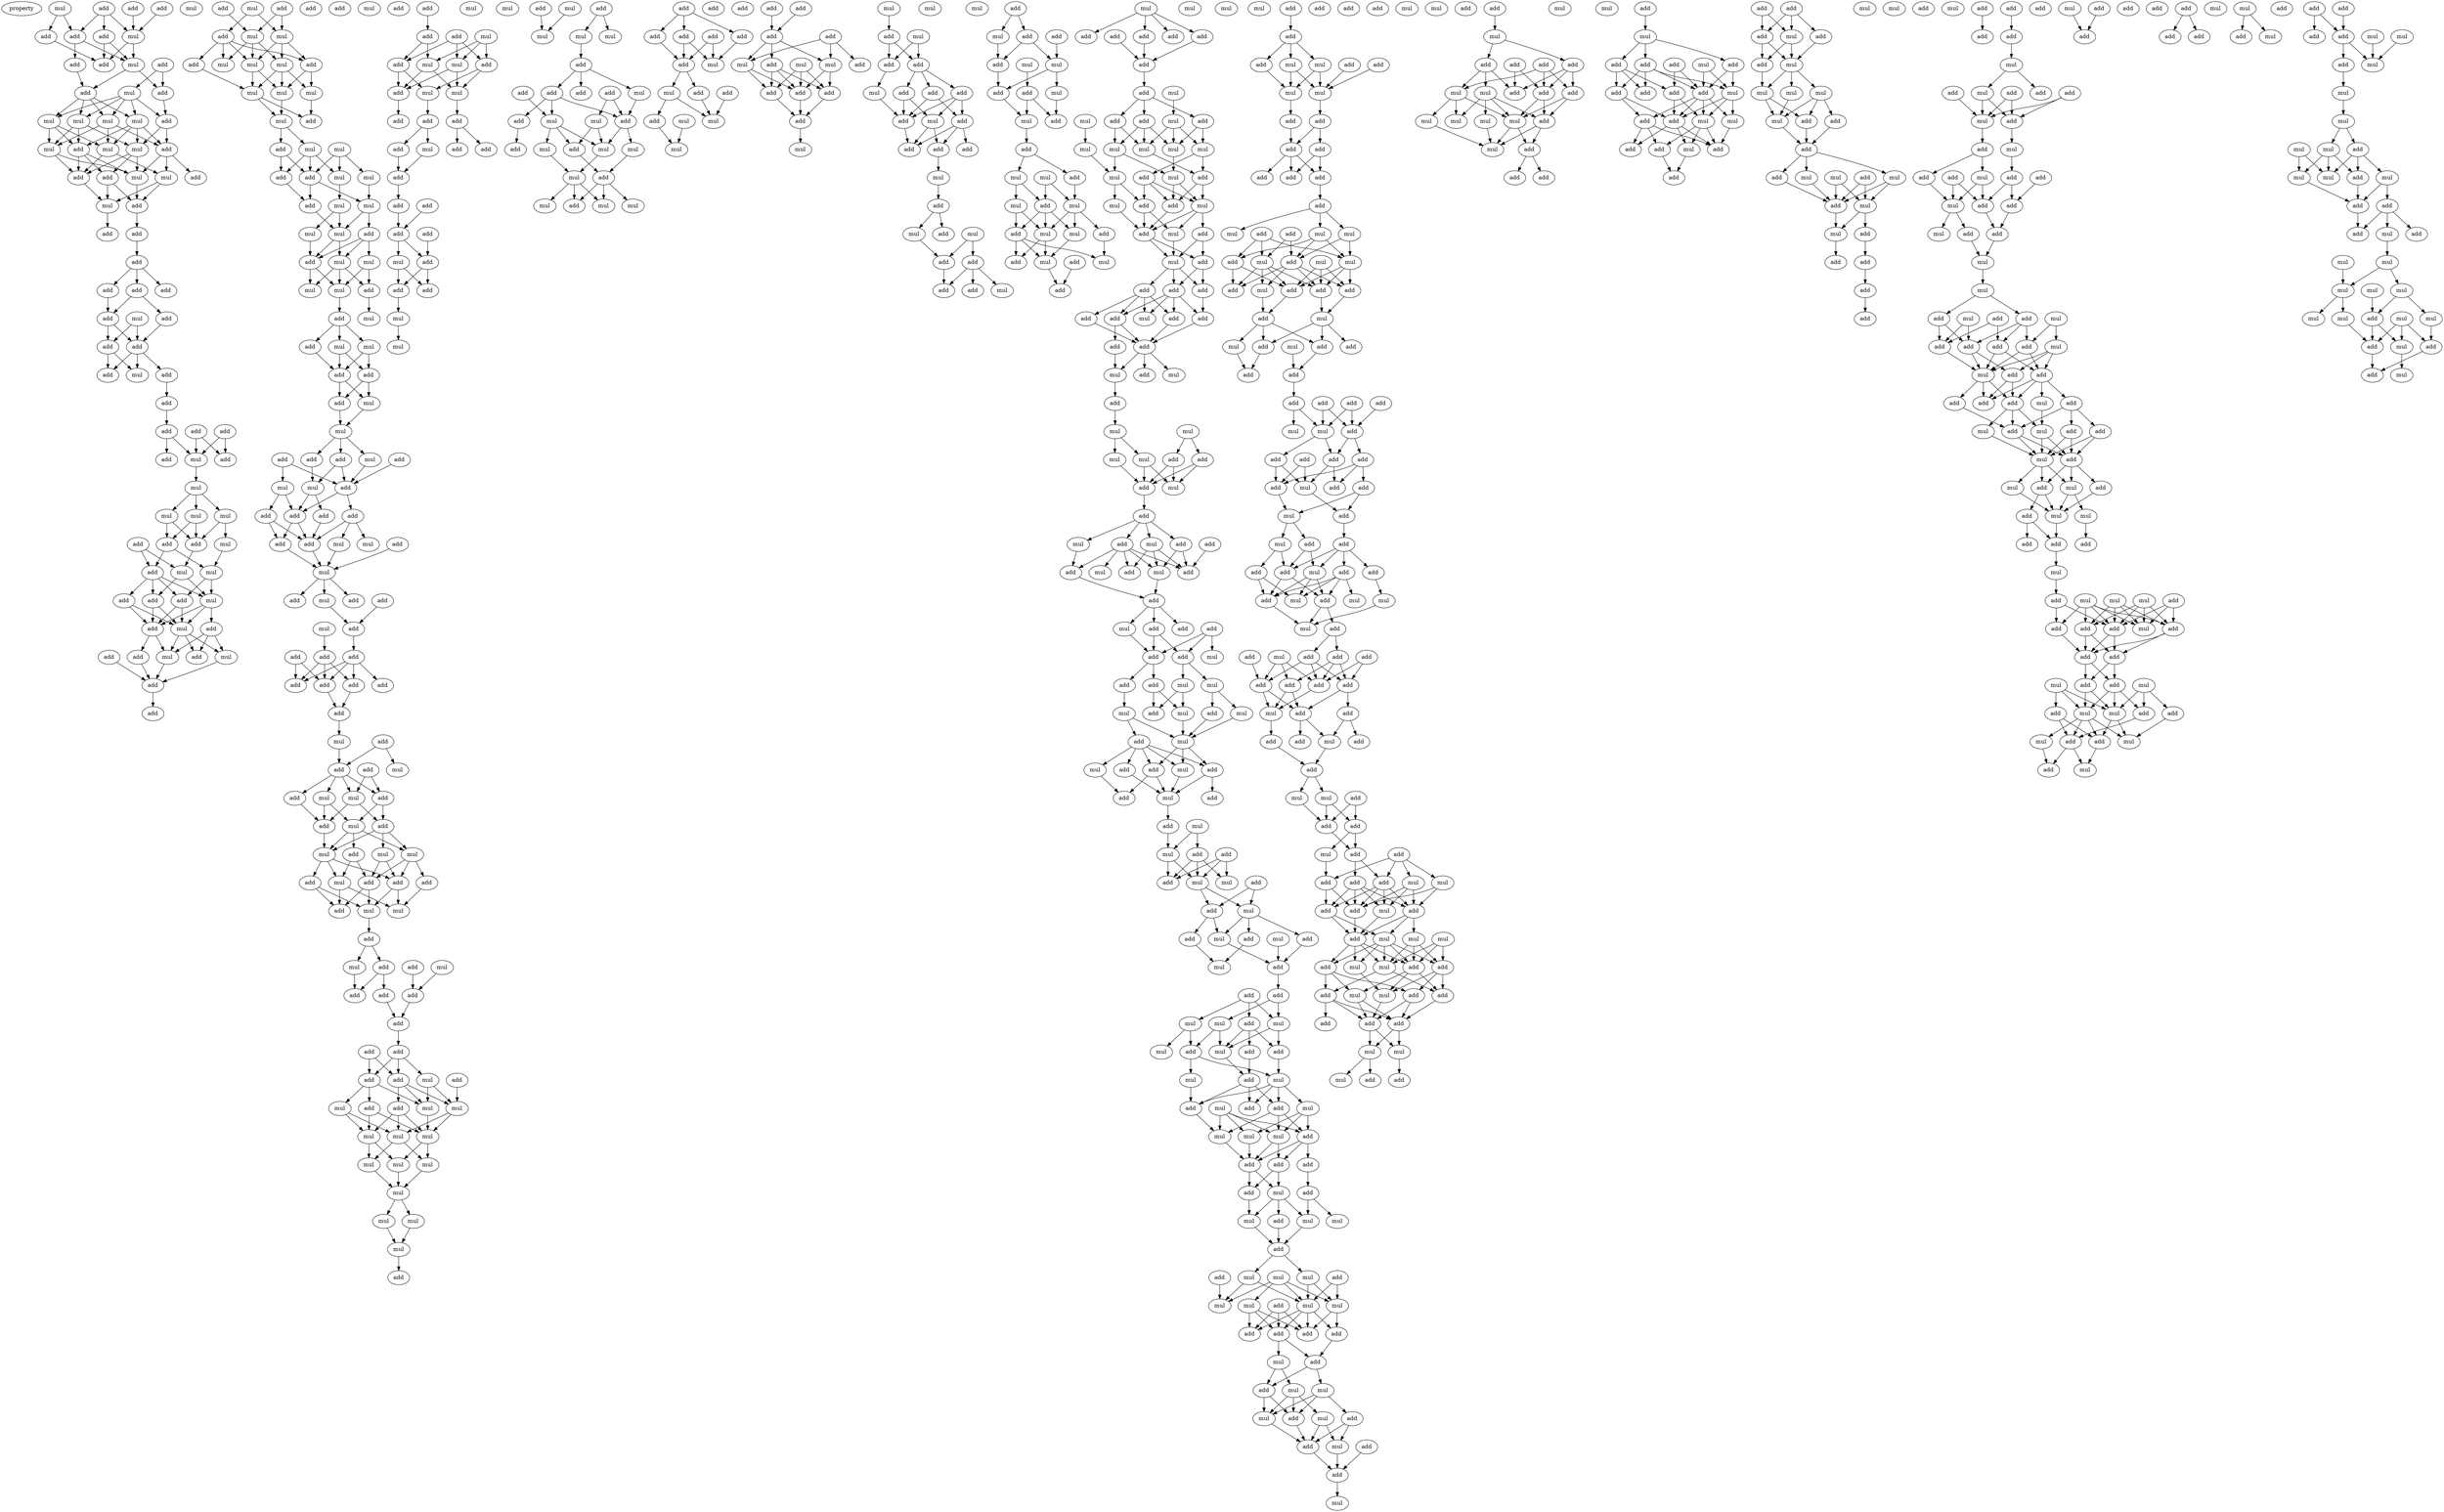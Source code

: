 digraph {
    node [fontcolor=black]
    property [mul=2,lf=2.0]
    0 [ label = mul ];
    1 [ label = add ];
    2 [ label = add ];
    3 [ label = mul ];
    4 [ label = add ];
    5 [ label = add ];
    6 [ label = add ];
    7 [ label = mul ];
    8 [ label = add ];
    9 [ label = add ];
    10 [ label = add ];
    11 [ label = add ];
    12 [ label = mul ];
    13 [ label = mul ];
    14 [ label = add ];
    15 [ label = add ];
    16 [ label = mul ];
    17 [ label = add ];
    18 [ label = mul ];
    19 [ label = mul ];
    20 [ label = mul ];
    21 [ label = add ];
    22 [ label = add ];
    23 [ label = mul ];
    24 [ label = mul ];
    25 [ label = mul ];
    26 [ label = add ];
    27 [ label = mul ];
    28 [ label = add ];
    29 [ label = mul ];
    30 [ label = add ];
    31 [ label = mul ];
    32 [ label = add ];
    33 [ label = add ];
    34 [ label = add ];
    35 [ label = add ];
    36 [ label = add ];
    37 [ label = add ];
    38 [ label = add ];
    39 [ label = add ];
    40 [ label = mul ];
    41 [ label = add ];
    42 [ label = add ];
    43 [ label = add ];
    44 [ label = add ];
    45 [ label = mul ];
    46 [ label = add ];
    47 [ label = add ];
    48 [ label = add ];
    49 [ label = add ];
    50 [ label = add ];
    51 [ label = add ];
    52 [ label = add ];
    53 [ label = mul ];
    54 [ label = mul ];
    55 [ label = mul ];
    56 [ label = mul ];
    57 [ label = mul ];
    58 [ label = add ];
    59 [ label = add ];
    60 [ label = add ];
    61 [ label = mul ];
    62 [ label = mul ];
    63 [ label = mul ];
    64 [ label = add ];
    65 [ label = add ];
    66 [ label = mul ];
    67 [ label = add ];
    68 [ label = add ];
    69 [ label = add ];
    70 [ label = mul ];
    71 [ label = add ];
    72 [ label = mul ];
    73 [ label = add ];
    74 [ label = add ];
    75 [ label = add ];
    76 [ label = mul ];
    77 [ label = add ];
    78 [ label = mul ];
    79 [ label = add ];
    80 [ label = add ];
    81 [ label = add ];
    82 [ label = mul ];
    83 [ label = mul ];
    84 [ label = add ];
    85 [ label = add ];
    86 [ label = mul ];
    87 [ label = mul ];
    88 [ label = add ];
    89 [ label = mul ];
    90 [ label = mul ];
    91 [ label = mul ];
    92 [ label = mul ];
    93 [ label = mul ];
    94 [ label = add ];
    95 [ label = mul ];
    96 [ label = add ];
    97 [ label = mul ];
    98 [ label = add ];
    99 [ label = mul ];
    100 [ label = mul ];
    101 [ label = add ];
    102 [ label = mul ];
    103 [ label = add ];
    104 [ label = mul ];
    105 [ label = mul ];
    106 [ label = mul ];
    107 [ label = add ];
    108 [ label = mul ];
    109 [ label = mul ];
    110 [ label = add ];
    111 [ label = mul ];
    112 [ label = add ];
    113 [ label = mul ];
    114 [ label = add ];
    115 [ label = add ];
    116 [ label = mul ];
    117 [ label = mul ];
    118 [ label = add ];
    119 [ label = mul ];
    120 [ label = add ];
    121 [ label = add ];
    122 [ label = add ];
    123 [ label = add ];
    124 [ label = mul ];
    125 [ label = mul ];
    126 [ label = add ];
    127 [ label = add ];
    128 [ label = add ];
    129 [ label = add ];
    130 [ label = mul ];
    131 [ label = mul ];
    132 [ label = mul ];
    133 [ label = add ];
    134 [ label = add ];
    135 [ label = add ];
    136 [ label = add ];
    137 [ label = add ];
    138 [ label = add ];
    139 [ label = mul ];
    140 [ label = add ];
    141 [ label = add ];
    142 [ label = mul ];
    143 [ label = mul ];
    144 [ label = add ];
    145 [ label = add ];
    146 [ label = mul ];
    147 [ label = add ];
    148 [ label = mul ];
    149 [ label = add ];
    150 [ label = add ];
    151 [ label = add ];
    152 [ label = add ];
    153 [ label = add ];
    154 [ label = mul ];
    155 [ label = add ];
    156 [ label = add ];
    157 [ label = add ];
    158 [ label = add ];
    159 [ label = mul ];
    160 [ label = add ];
    161 [ label = add ];
    162 [ label = add ];
    163 [ label = mul ];
    164 [ label = mul ];
    165 [ label = mul ];
    166 [ label = add ];
    167 [ label = add ];
    168 [ label = add ];
    169 [ label = add ];
    170 [ label = mul ];
    171 [ label = mul ];
    172 [ label = mul ];
    173 [ label = mul ];
    174 [ label = add ];
    175 [ label = add ];
    176 [ label = mul ];
    177 [ label = add ];
    178 [ label = add ];
    179 [ label = add ];
    180 [ label = mul ];
    181 [ label = add ];
    182 [ label = mul ];
    183 [ label = add ];
    184 [ label = add ];
    185 [ label = mul ];
    186 [ label = add ];
    187 [ label = mul ];
    188 [ label = add ];
    189 [ label = add ];
    190 [ label = add ];
    191 [ label = add ];
    192 [ label = add ];
    193 [ label = add ];
    194 [ label = mul ];
    195 [ label = add ];
    196 [ label = add ];
    197 [ label = add ];
    198 [ label = mul ];
    199 [ label = add ];
    200 [ label = mul ];
    201 [ label = add ];
    202 [ label = mul ];
    203 [ label = mul ];
    204 [ label = mul ];
    205 [ label = mul ];
    206 [ label = mul ];
    207 [ label = mul ];
    208 [ label = mul ];
    209 [ label = mul ];
    210 [ label = add ];
    211 [ label = mul ];
    212 [ label = mul ];
    213 [ label = mul ];
    214 [ label = add ];
    215 [ label = add ];
    216 [ label = mul ];
    217 [ label = add ];
    218 [ label = add ];
    219 [ label = add ];
    220 [ label = mul ];
    221 [ label = mul ];
    222 [ label = add ];
    223 [ label = mul ];
    224 [ label = mul ];
    225 [ label = add ];
    226 [ label = add ];
    227 [ label = add ];
    228 [ label = add ];
    229 [ label = add ];
    230 [ label = add ];
    231 [ label = add ];
    232 [ label = mul ];
    233 [ label = add ];
    234 [ label = add ];
    235 [ label = add ];
    236 [ label = add ];
    237 [ label = add ];
    238 [ label = mul ];
    239 [ label = add ];
    240 [ label = mul ];
    241 [ label = add ];
    242 [ label = add ];
    243 [ label = mul ];
    244 [ label = mul ];
    245 [ label = mul ];
    246 [ label = add ];
    247 [ label = add ];
    248 [ label = mul ];
    249 [ label = mul ];
    250 [ label = mul ];
    251 [ label = mul ];
    252 [ label = add ];
    253 [ label = add ];
    254 [ label = add ];
    255 [ label = add ];
    256 [ label = mul ];
    257 [ label = add ];
    258 [ label = mul ];
    259 [ label = mul ];
    260 [ label = add ];
    261 [ label = add ];
    262 [ label = mul ];
    263 [ label = mul ];
    264 [ label = mul ];
    265 [ label = add ];
    266 [ label = add ];
    267 [ label = mul ];
    268 [ label = add ];
    269 [ label = mul ];
    270 [ label = mul ];
    271 [ label = mul ];
    272 [ label = add ];
    273 [ label = add ];
    274 [ label = add ];
    275 [ label = add ];
    276 [ label = add ];
    277 [ label = add ];
    278 [ label = add ];
    279 [ label = add ];
    280 [ label = mul ];
    281 [ label = add ];
    282 [ label = mul ];
    283 [ label = add ];
    284 [ label = add ];
    285 [ label = mul ];
    286 [ label = mul ];
    287 [ label = mul ];
    288 [ label = add ];
    289 [ label = add ];
    290 [ label = add ];
    291 [ label = add ];
    292 [ label = add ];
    293 [ label = mul ];
    294 [ label = add ];
    295 [ label = mul ];
    296 [ label = add ];
    297 [ label = mul ];
    298 [ label = add ];
    299 [ label = add ];
    300 [ label = add ];
    301 [ label = add ];
    302 [ label = mul ];
    303 [ label = mul ];
    304 [ label = mul ];
    305 [ label = mul ];
    306 [ label = add ];
    307 [ label = mul ];
    308 [ label = add ];
    309 [ label = add ];
    310 [ label = mul ];
    311 [ label = add ];
    312 [ label = add ];
    313 [ label = add ];
    314 [ label = mul ];
    315 [ label = add ];
    316 [ label = add ];
    317 [ label = add ];
    318 [ label = add ];
    319 [ label = add ];
    320 [ label = mul ];
    321 [ label = add ];
    322 [ label = mul ];
    323 [ label = add ];
    324 [ label = mul ];
    325 [ label = add ];
    326 [ label = add ];
    327 [ label = add ];
    328 [ label = mul ];
    329 [ label = add ];
    330 [ label = add ];
    331 [ label = mul ];
    332 [ label = add ];
    333 [ label = add ];
    334 [ label = add ];
    335 [ label = mul ];
    336 [ label = mul ];
    337 [ label = add ];
    338 [ label = mul ];
    339 [ label = add ];
    340 [ label = add ];
    341 [ label = mul ];
    342 [ label = add ];
    343 [ label = add ];
    344 [ label = mul ];
    345 [ label = mul ];
    346 [ label = add ];
    347 [ label = mul ];
    348 [ label = mul ];
    349 [ label = add ];
    350 [ label = add ];
    351 [ label = mul ];
    352 [ label = mul ];
    353 [ label = add ];
    354 [ label = add ];
    355 [ label = mul ];
    356 [ label = mul ];
    357 [ label = add ];
    358 [ label = mul ];
    359 [ label = add ];
    360 [ label = add ];
    361 [ label = add ];
    362 [ label = add ];
    363 [ label = add ];
    364 [ label = add ];
    365 [ label = mul ];
    366 [ label = add ];
    367 [ label = mul ];
    368 [ label = add ];
    369 [ label = add ];
    370 [ label = add ];
    371 [ label = mul ];
    372 [ label = mul ];
    373 [ label = mul ];
    374 [ label = mul ];
    375 [ label = mul ];
    376 [ label = mul ];
    377 [ label = add ];
    378 [ label = mul ];
    379 [ label = mul ];
    380 [ label = add ];
    381 [ label = mul ];
    382 [ label = add ];
    383 [ label = add ];
    384 [ label = mul ];
    385 [ label = mul ];
    386 [ label = add ];
    387 [ label = add ];
    388 [ label = mul ];
    389 [ label = add ];
    390 [ label = mul ];
    391 [ label = add ];
    392 [ label = add ];
    393 [ label = add ];
    394 [ label = add ];
    395 [ label = mul ];
    396 [ label = add ];
    397 [ label = add ];
    398 [ label = add ];
    399 [ label = add ];
    400 [ label = add ];
    401 [ label = mul ];
    402 [ label = add ];
    403 [ label = mul ];
    404 [ label = add ];
    405 [ label = mul ];
    406 [ label = mul ];
    407 [ label = mul ];
    408 [ label = mul ];
    409 [ label = mul ];
    410 [ label = add ];
    411 [ label = add ];
    412 [ label = mul ];
    413 [ label = add ];
    414 [ label = add ];
    415 [ label = add ];
    416 [ label = mul ];
    417 [ label = add ];
    418 [ label = mul ];
    419 [ label = add ];
    420 [ label = add ];
    421 [ label = mul ];
    422 [ label = add ];
    423 [ label = mul ];
    424 [ label = add ];
    425 [ label = add ];
    426 [ label = add ];
    427 [ label = add ];
    428 [ label = mul ];
    429 [ label = add ];
    430 [ label = add ];
    431 [ label = mul ];
    432 [ label = add ];
    433 [ label = add ];
    434 [ label = mul ];
    435 [ label = mul ];
    436 [ label = add ];
    437 [ label = mul ];
    438 [ label = add ];
    439 [ label = mul ];
    440 [ label = add ];
    441 [ label = mul ];
    442 [ label = mul ];
    443 [ label = add ];
    444 [ label = mul ];
    445 [ label = mul ];
    446 [ label = add ];
    447 [ label = add ];
    448 [ label = add ];
    449 [ label = add ];
    450 [ label = add ];
    451 [ label = mul ];
    452 [ label = add ];
    453 [ label = mul ];
    454 [ label = add ];
    455 [ label = mul ];
    456 [ label = add ];
    457 [ label = mul ];
    458 [ label = add ];
    459 [ label = add ];
    460 [ label = mul ];
    461 [ label = add ];
    462 [ label = mul ];
    463 [ label = add ];
    464 [ label = mul ];
    465 [ label = mul ];
    466 [ label = add ];
    467 [ label = add ];
    468 [ label = add ];
    469 [ label = mul ];
    470 [ label = add ];
    471 [ label = add ];
    472 [ label = mul ];
    473 [ label = mul ];
    474 [ label = add ];
    475 [ label = mul ];
    476 [ label = add ];
    477 [ label = mul ];
    478 [ label = add ];
    479 [ label = add ];
    480 [ label = mul ];
    481 [ label = mul ];
    482 [ label = add ];
    483 [ label = mul ];
    484 [ label = mul ];
    485 [ label = mul ];
    486 [ label = add ];
    487 [ label = add ];
    488 [ label = add ];
    489 [ label = mul ];
    490 [ label = mul ];
    491 [ label = mul ];
    492 [ label = add ];
    493 [ label = add ];
    494 [ label = add ];
    495 [ label = add ];
    496 [ label = add ];
    497 [ label = mul ];
    498 [ label = add ];
    499 [ label = mul ];
    500 [ label = mul ];
    501 [ label = mul ];
    502 [ label = add ];
    503 [ label = add ];
    504 [ label = add ];
    505 [ label = mul ];
    506 [ label = mul ];
    507 [ label = mul ];
    508 [ label = add ];
    509 [ label = mul ];
    510 [ label = mul ];
    511 [ label = mul ];
    512 [ label = add ];
    513 [ label = mul ];
    514 [ label = add ];
    515 [ label = add ];
    516 [ label = add ];
    517 [ label = add ];
    518 [ label = mul ];
    519 [ label = add ];
    520 [ label = mul ];
    521 [ label = add ];
    522 [ label = mul ];
    523 [ label = mul ];
    524 [ label = mul ];
    525 [ label = add ];
    526 [ label = add ];
    527 [ label = mul ];
    528 [ label = add ];
    529 [ label = add ];
    530 [ label = add ];
    531 [ label = mul ];
    532 [ label = add ];
    533 [ label = mul ];
    534 [ label = add ];
    535 [ label = add ];
    536 [ label = add ];
    537 [ label = mul ];
    538 [ label = add ];
    539 [ label = mul ];
    540 [ label = add ];
    541 [ label = mul ];
    542 [ label = mul ];
    543 [ label = add ];
    544 [ label = add ];
    545 [ label = add ];
    546 [ label = add ];
    547 [ label = add ];
    548 [ label = add ];
    549 [ label = add ];
    550 [ label = add ];
    551 [ label = add ];
    552 [ label = mul ];
    553 [ label = add ];
    554 [ label = mul ];
    555 [ label = mul ];
    556 [ label = add ];
    557 [ label = mul ];
    558 [ label = mul ];
    559 [ label = add ];
    560 [ label = mul ];
    561 [ label = add ];
    562 [ label = add ];
    563 [ label = add ];
    564 [ label = mul ];
    565 [ label = add ];
    566 [ label = add ];
    567 [ label = mul ];
    568 [ label = add ];
    569 [ label = mul ];
    570 [ label = mul ];
    571 [ label = add ];
    572 [ label = add ];
    573 [ label = add ];
    574 [ label = add ];
    575 [ label = add ];
    576 [ label = add ];
    577 [ label = add ];
    578 [ label = add ];
    579 [ label = mul ];
    580 [ label = add ];
    581 [ label = mul ];
    582 [ label = add ];
    583 [ label = add ];
    584 [ label = add ];
    585 [ label = add ];
    586 [ label = mul ];
    587 [ label = add ];
    588 [ label = add ];
    589 [ label = add ];
    590 [ label = mul ];
    591 [ label = add ];
    592 [ label = add ];
    593 [ label = mul ];
    594 [ label = add ];
    595 [ label = add ];
    596 [ label = add ];
    597 [ label = add ];
    598 [ label = add ];
    599 [ label = mul ];
    600 [ label = add ];
    601 [ label = add ];
    602 [ label = mul ];
    603 [ label = mul ];
    604 [ label = mul ];
    605 [ label = mul ];
    606 [ label = add ];
    607 [ label = add ];
    608 [ label = add ];
    609 [ label = mul ];
    610 [ label = add ];
    611 [ label = add ];
    612 [ label = add ];
    613 [ label = add ];
    614 [ label = add ];
    615 [ label = add ];
    616 [ label = mul ];
    617 [ label = add ];
    618 [ label = add ];
    619 [ label = add ];
    620 [ label = add ];
    621 [ label = add ];
    622 [ label = mul ];
    623 [ label = add ];
    624 [ label = mul ];
    625 [ label = add ];
    626 [ label = mul ];
    627 [ label = add ];
    628 [ label = add ];
    629 [ label = add ];
    630 [ label = add ];
    631 [ label = mul ];
    632 [ label = add ];
    633 [ label = add ];
    634 [ label = mul ];
    635 [ label = add ];
    636 [ label = mul ];
    637 [ label = add ];
    638 [ label = add ];
    639 [ label = add ];
    640 [ label = add ];
    641 [ label = mul ];
    642 [ label = mul ];
    643 [ label = mul ];
    644 [ label = add ];
    645 [ label = mul ];
    646 [ label = mul ];
    647 [ label = add ];
    648 [ label = add ];
    649 [ label = add ];
    650 [ label = mul ];
    651 [ label = add ];
    652 [ label = mul ];
    653 [ label = add ];
    654 [ label = add ];
    655 [ label = mul ];
    656 [ label = add ];
    657 [ label = add ];
    658 [ label = add ];
    659 [ label = mul ];
    660 [ label = mul ];
    661 [ label = add ];
    662 [ label = add ];
    663 [ label = mul ];
    664 [ label = add ];
    665 [ label = mul ];
    666 [ label = mul ];
    667 [ label = add ];
    668 [ label = add ];
    669 [ label = mul ];
    670 [ label = mul ];
    671 [ label = add ];
    672 [ label = add ];
    673 [ label = add ];
    674 [ label = add ];
    675 [ label = mul ];
    676 [ label = add ];
    677 [ label = add ];
    678 [ label = mul ];
    679 [ label = add ];
    680 [ label = mul ];
    681 [ label = add ];
    682 [ label = mul ];
    683 [ label = mul ];
    684 [ label = mul ];
    685 [ label = mul ];
    686 [ label = add ];
    687 [ label = mul ];
    688 [ label = add ];
    689 [ label = add ];
    690 [ label = add ];
    691 [ label = mul ];
    692 [ label = add ];
    693 [ label = add ];
    694 [ label = add ];
    695 [ label = mul ];
    696 [ label = add ];
    697 [ label = add ];
    698 [ label = add ];
    699 [ label = mul ];
    700 [ label = add ];
    701 [ label = add ];
    702 [ label = add ];
    703 [ label = add ];
    704 [ label = mul ];
    705 [ label = mul ];
    706 [ label = add ];
    707 [ label = add ];
    708 [ label = add ];
    709 [ label = mul ];
    710 [ label = add ];
    711 [ label = add ];
    712 [ label = add ];
    713 [ label = add ];
    714 [ label = add ];
    715 [ label = mul ];
    716 [ label = mul ];
    717 [ label = mul ];
    718 [ label = add ];
    719 [ label = mul ];
    720 [ label = mul ];
    721 [ label = mul ];
    722 [ label = mul ];
    723 [ label = add ];
    724 [ label = mul ];
    725 [ label = add ];
    726 [ label = add ];
    727 [ label = mul ];
    728 [ label = add ];
    729 [ label = mul ];
    730 [ label = mul ];
    731 [ label = add ];
    732 [ label = add ];
    733 [ label = mul ];
    734 [ label = mul ];
    735 [ label = add ];
    736 [ label = add ];
    737 [ label = add ];
    738 [ label = add ];
    739 [ label = add ];
    740 [ label = add ];
    741 [ label = mul ];
    742 [ label = add ];
    743 [ label = add ];
    744 [ label = add ];
    745 [ label = add ];
    746 [ label = add ];
    747 [ label = mul ];
    748 [ label = add ];
    749 [ label = add ];
    750 [ label = add ];
    751 [ label = mul ];
    752 [ label = add ];
    753 [ label = add ];
    754 [ label = mul ];
    755 [ label = add ];
    756 [ label = mul ];
    757 [ label = mul ];
    758 [ label = add ];
    759 [ label = add ];
    760 [ label = add ];
    761 [ label = add ];
    762 [ label = add ];
    763 [ label = add ];
    764 [ label = mul ];
    765 [ label = mul ];
    766 [ label = add ];
    767 [ label = add ];
    768 [ label = mul ];
    769 [ label = mul ];
    770 [ label = add ];
    771 [ label = add ];
    772 [ label = mul ];
    773 [ label = mul ];
    774 [ label = add ];
    775 [ label = add ];
    776 [ label = mul ];
    777 [ label = add ];
    778 [ label = add ];
    779 [ label = add ];
    780 [ label = mul ];
    781 [ label = add ];
    782 [ label = add ];
    783 [ label = add ];
    784 [ label = add ];
    785 [ label = add ];
    786 [ label = mul ];
    787 [ label = add ];
    788 [ label = mul ];
    789 [ label = add ];
    790 [ label = add ];
    791 [ label = add ];
    792 [ label = mul ];
    793 [ label = add ];
    794 [ label = mul ];
    795 [ label = add ];
    796 [ label = add ];
    797 [ label = mul ];
    798 [ label = mul ];
    799 [ label = add ];
    800 [ label = mul ];
    801 [ label = mul ];
    802 [ label = add ];
    803 [ label = mul ];
    804 [ label = add ];
    805 [ label = add ];
    806 [ label = add ];
    807 [ label = mul ];
    808 [ label = add ];
    809 [ label = mul ];
    810 [ label = add ];
    811 [ label = add ];
    812 [ label = mul ];
    813 [ label = mul ];
    814 [ label = add ];
    815 [ label = add ];
    816 [ label = add ];
    817 [ label = mul ];
    818 [ label = add ];
    819 [ label = add ];
    820 [ label = add ];
    821 [ label = add ];
    822 [ label = mul ];
    823 [ label = add ];
    824 [ label = mul ];
    825 [ label = add ];
    826 [ label = mul ];
    827 [ label = add ];
    828 [ label = mul ];
    829 [ label = add ];
    830 [ label = add ];
    831 [ label = add ];
    832 [ label = mul ];
    833 [ label = mul ];
    834 [ label = mul ];
    835 [ label = add ];
    836 [ label = add ];
    837 [ label = add ];
    838 [ label = add ];
    839 [ label = add ];
    840 [ label = add ];
    841 [ label = mul ];
    842 [ label = mul ];
    843 [ label = add ];
    844 [ label = mul ];
    845 [ label = add ];
    846 [ label = add ];
    847 [ label = add ];
    848 [ label = add ];
    849 [ label = add ];
    850 [ label = mul ];
    851 [ label = mul ];
    852 [ label = add ];
    853 [ label = mul ];
    854 [ label = mul ];
    855 [ label = mul ];
    856 [ label = mul ];
    857 [ label = mul ];
    858 [ label = add ];
    859 [ label = mul ];
    860 [ label = mul ];
    861 [ label = add ];
    862 [ label = mul ];
    863 [ label = add ];
    864 [ label = add ];
    865 [ label = mul ];
    866 [ label = add ];
    867 [ label = add ];
    868 [ label = mul ];
    869 [ label = mul ];
    870 [ label = mul ];
    871 [ label = mul ];
    872 [ label = mul ];
    873 [ label = mul ];
    874 [ label = mul ];
    875 [ label = mul ];
    876 [ label = add ];
    877 [ label = mul ];
    878 [ label = add ];
    879 [ label = add ];
    880 [ label = mul ];
    881 [ label = mul ];
    882 [ label = add ];
    0 -> 5 [ name = 0 ];
    0 -> 6 [ name = 1 ];
    1 -> 5 [ name = 2 ];
    1 -> 7 [ name = 3 ];
    1 -> 8 [ name = 4 ];
    2 -> 7 [ name = 5 ];
    4 -> 7 [ name = 6 ];
    5 -> 10 [ name = 7 ];
    5 -> 12 [ name = 8 ];
    6 -> 9 [ name = 9 ];
    7 -> 9 [ name = 10 ];
    7 -> 12 [ name = 11 ];
    8 -> 9 [ name = 12 ];
    8 -> 12 [ name = 13 ];
    10 -> 15 [ name = 14 ];
    11 -> 13 [ name = 15 ];
    11 -> 14 [ name = 16 ];
    12 -> 14 [ name = 17 ];
    12 -> 15 [ name = 18 ];
    13 -> 16 [ name = 19 ];
    13 -> 17 [ name = 20 ];
    13 -> 18 [ name = 21 ];
    13 -> 19 [ name = 22 ];
    13 -> 20 [ name = 23 ];
    14 -> 17 [ name = 24 ];
    15 -> 16 [ name = 25 ];
    15 -> 18 [ name = 26 ];
    15 -> 19 [ name = 27 ];
    15 -> 20 [ name = 28 ];
    16 -> 21 [ name = 29 ];
    16 -> 22 [ name = 30 ];
    16 -> 23 [ name = 31 ];
    16 -> 25 [ name = 32 ];
    17 -> 22 [ name = 33 ];
    17 -> 25 [ name = 34 ];
    18 -> 22 [ name = 35 ];
    18 -> 23 [ name = 36 ];
    18 -> 24 [ name = 37 ];
    19 -> 21 [ name = 38 ];
    19 -> 24 [ name = 39 ];
    19 -> 25 [ name = 40 ];
    20 -> 21 [ name = 41 ];
    20 -> 23 [ name = 42 ];
    20 -> 24 [ name = 43 ];
    21 -> 26 [ name = 44 ];
    21 -> 29 [ name = 45 ];
    21 -> 30 [ name = 46 ];
    22 -> 27 [ name = 47 ];
    22 -> 28 [ name = 48 ];
    22 -> 29 [ name = 49 ];
    23 -> 27 [ name = 50 ];
    23 -> 30 [ name = 51 ];
    24 -> 29 [ name = 52 ];
    24 -> 30 [ name = 53 ];
    25 -> 26 [ name = 54 ];
    25 -> 29 [ name = 55 ];
    25 -> 30 [ name = 56 ];
    26 -> 31 [ name = 57 ];
    26 -> 32 [ name = 58 ];
    27 -> 31 [ name = 59 ];
    27 -> 32 [ name = 60 ];
    29 -> 32 [ name = 61 ];
    30 -> 31 [ name = 62 ];
    31 -> 34 [ name = 63 ];
    32 -> 33 [ name = 64 ];
    33 -> 35 [ name = 65 ];
    35 -> 36 [ name = 66 ];
    35 -> 37 [ name = 67 ];
    35 -> 38 [ name = 68 ];
    36 -> 41 [ name = 69 ];
    37 -> 39 [ name = 70 ];
    37 -> 41 [ name = 71 ];
    39 -> 43 [ name = 72 ];
    40 -> 42 [ name = 73 ];
    40 -> 43 [ name = 74 ];
    41 -> 42 [ name = 75 ];
    41 -> 43 [ name = 76 ];
    42 -> 44 [ name = 77 ];
    42 -> 45 [ name = 78 ];
    43 -> 44 [ name = 79 ];
    43 -> 45 [ name = 80 ];
    43 -> 46 [ name = 81 ];
    46 -> 47 [ name = 82 ];
    47 -> 50 [ name = 83 ];
    48 -> 52 [ name = 84 ];
    48 -> 53 [ name = 85 ];
    49 -> 52 [ name = 86 ];
    49 -> 53 [ name = 87 ];
    50 -> 51 [ name = 88 ];
    50 -> 53 [ name = 89 ];
    53 -> 54 [ name = 90 ];
    54 -> 55 [ name = 91 ];
    54 -> 56 [ name = 92 ];
    54 -> 57 [ name = 93 ];
    55 -> 58 [ name = 94 ];
    55 -> 60 [ name = 95 ];
    56 -> 60 [ name = 96 ];
    56 -> 61 [ name = 97 ];
    57 -> 58 [ name = 98 ];
    57 -> 60 [ name = 99 ];
    58 -> 62 [ name = 100 ];
    58 -> 64 [ name = 101 ];
    59 -> 63 [ name = 102 ];
    59 -> 64 [ name = 103 ];
    60 -> 63 [ name = 104 ];
    61 -> 62 [ name = 105 ];
    62 -> 65 [ name = 106 ];
    62 -> 66 [ name = 107 ];
    63 -> 66 [ name = 108 ];
    63 -> 68 [ name = 109 ];
    64 -> 65 [ name = 110 ];
    64 -> 66 [ name = 111 ];
    64 -> 67 [ name = 112 ];
    64 -> 68 [ name = 113 ];
    65 -> 70 [ name = 114 ];
    65 -> 71 [ name = 115 ];
    66 -> 69 [ name = 116 ];
    66 -> 70 [ name = 117 ];
    66 -> 71 [ name = 118 ];
    67 -> 70 [ name = 119 ];
    67 -> 71 [ name = 120 ];
    68 -> 70 [ name = 121 ];
    68 -> 71 [ name = 122 ];
    69 -> 72 [ name = 123 ];
    69 -> 74 [ name = 124 ];
    69 -> 76 [ name = 125 ];
    70 -> 72 [ name = 126 ];
    70 -> 74 [ name = 127 ];
    70 -> 76 [ name = 128 ];
    71 -> 72 [ name = 129 ];
    71 -> 75 [ name = 130 ];
    72 -> 77 [ name = 131 ];
    73 -> 77 [ name = 132 ];
    75 -> 77 [ name = 133 ];
    76 -> 77 [ name = 134 ];
    77 -> 81 [ name = 135 ];
    78 -> 82 [ name = 136 ];
    78 -> 84 [ name = 137 ];
    79 -> 83 [ name = 138 ];
    80 -> 82 [ name = 139 ];
    80 -> 83 [ name = 140 ];
    82 -> 86 [ name = 141 ];
    82 -> 87 [ name = 142 ];
    82 -> 88 [ name = 143 ];
    83 -> 86 [ name = 144 ];
    83 -> 87 [ name = 145 ];
    83 -> 89 [ name = 146 ];
    84 -> 85 [ name = 147 ];
    84 -> 86 [ name = 148 ];
    84 -> 88 [ name = 149 ];
    84 -> 89 [ name = 150 ];
    85 -> 92 [ name = 151 ];
    86 -> 91 [ name = 152 ];
    86 -> 92 [ name = 153 ];
    87 -> 90 [ name = 154 ];
    87 -> 91 [ name = 155 ];
    87 -> 92 [ name = 156 ];
    88 -> 90 [ name = 157 ];
    88 -> 91 [ name = 158 ];
    90 -> 94 [ name = 159 ];
    91 -> 93 [ name = 160 ];
    92 -> 93 [ name = 161 ];
    92 -> 94 [ name = 162 ];
    93 -> 95 [ name = 163 ];
    93 -> 96 [ name = 164 ];
    95 -> 98 [ name = 165 ];
    95 -> 99 [ name = 166 ];
    95 -> 101 [ name = 167 ];
    96 -> 98 [ name = 168 ];
    96 -> 101 [ name = 169 ];
    97 -> 99 [ name = 170 ];
    97 -> 100 [ name = 171 ];
    97 -> 101 [ name = 172 ];
    98 -> 103 [ name = 173 ];
    99 -> 102 [ name = 174 ];
    100 -> 104 [ name = 175 ];
    101 -> 103 [ name = 176 ];
    101 -> 104 [ name = 177 ];
    102 -> 105 [ name = 178 ];
    102 -> 106 [ name = 179 ];
    103 -> 106 [ name = 180 ];
    104 -> 106 [ name = 181 ];
    104 -> 107 [ name = 182 ];
    105 -> 110 [ name = 183 ];
    106 -> 109 [ name = 184 ];
    106 -> 110 [ name = 185 ];
    107 -> 108 [ name = 186 ];
    107 -> 109 [ name = 187 ];
    107 -> 110 [ name = 188 ];
    108 -> 111 [ name = 189 ];
    108 -> 112 [ name = 190 ];
    109 -> 111 [ name = 191 ];
    109 -> 112 [ name = 192 ];
    109 -> 113 [ name = 193 ];
    110 -> 111 [ name = 194 ];
    110 -> 113 [ name = 195 ];
    111 -> 115 [ name = 196 ];
    112 -> 116 [ name = 197 ];
    115 -> 117 [ name = 198 ];
    115 -> 118 [ name = 199 ];
    115 -> 119 [ name = 200 ];
    117 -> 120 [ name = 201 ];
    117 -> 121 [ name = 202 ];
    118 -> 120 [ name = 203 ];
    119 -> 120 [ name = 204 ];
    119 -> 121 [ name = 205 ];
    120 -> 123 [ name = 206 ];
    120 -> 124 [ name = 207 ];
    121 -> 123 [ name = 208 ];
    121 -> 124 [ name = 209 ];
    123 -> 125 [ name = 210 ];
    124 -> 125 [ name = 211 ];
    125 -> 128 [ name = 212 ];
    125 -> 129 [ name = 213 ];
    125 -> 130 [ name = 214 ];
    126 -> 131 [ name = 215 ];
    126 -> 133 [ name = 216 ];
    127 -> 133 [ name = 217 ];
    128 -> 132 [ name = 218 ];
    128 -> 133 [ name = 219 ];
    129 -> 132 [ name = 220 ];
    130 -> 133 [ name = 221 ];
    131 -> 134 [ name = 222 ];
    131 -> 136 [ name = 223 ];
    132 -> 134 [ name = 224 ];
    132 -> 137 [ name = 225 ];
    133 -> 134 [ name = 226 ];
    133 -> 135 [ name = 227 ];
    134 -> 140 [ name = 228 ];
    134 -> 141 [ name = 229 ];
    135 -> 139 [ name = 230 ];
    135 -> 141 [ name = 231 ];
    135 -> 142 [ name = 232 ];
    136 -> 140 [ name = 233 ];
    136 -> 141 [ name = 234 ];
    137 -> 141 [ name = 235 ];
    138 -> 143 [ name = 236 ];
    139 -> 143 [ name = 237 ];
    140 -> 143 [ name = 238 ];
    141 -> 143 [ name = 239 ];
    143 -> 144 [ name = 240 ];
    143 -> 145 [ name = 241 ];
    143 -> 146 [ name = 242 ];
    146 -> 149 [ name = 243 ];
    147 -> 149 [ name = 244 ];
    148 -> 150 [ name = 245 ];
    149 -> 151 [ name = 246 ];
    150 -> 153 [ name = 247 ];
    150 -> 155 [ name = 248 ];
    150 -> 156 [ name = 249 ];
    151 -> 153 [ name = 250 ];
    151 -> 155 [ name = 251 ];
    151 -> 156 [ name = 252 ];
    151 -> 157 [ name = 253 ];
    152 -> 153 [ name = 254 ];
    152 -> 155 [ name = 255 ];
    155 -> 158 [ name = 256 ];
    156 -> 158 [ name = 257 ];
    158 -> 159 [ name = 258 ];
    159 -> 162 [ name = 259 ];
    160 -> 162 [ name = 260 ];
    160 -> 163 [ name = 261 ];
    161 -> 165 [ name = 262 ];
    161 -> 166 [ name = 263 ];
    162 -> 164 [ name = 264 ];
    162 -> 165 [ name = 265 ];
    162 -> 166 [ name = 266 ];
    162 -> 167 [ name = 267 ];
    164 -> 168 [ name = 268 ];
    164 -> 170 [ name = 269 ];
    165 -> 168 [ name = 270 ];
    165 -> 169 [ name = 271 ];
    166 -> 169 [ name = 272 ];
    166 -> 170 [ name = 273 ];
    167 -> 168 [ name = 274 ];
    168 -> 171 [ name = 275 ];
    169 -> 171 [ name = 276 ];
    169 -> 172 [ name = 277 ];
    169 -> 173 [ name = 278 ];
    170 -> 171 [ name = 279 ];
    170 -> 173 [ name = 280 ];
    170 -> 174 [ name = 281 ];
    171 -> 175 [ name = 282 ];
    171 -> 176 [ name = 283 ];
    171 -> 179 [ name = 284 ];
    172 -> 178 [ name = 285 ];
    172 -> 179 [ name = 286 ];
    173 -> 177 [ name = 287 ];
    173 -> 178 [ name = 288 ];
    173 -> 179 [ name = 289 ];
    174 -> 176 [ name = 290 ];
    174 -> 178 [ name = 291 ];
    175 -> 180 [ name = 292 ];
    175 -> 181 [ name = 293 ];
    176 -> 181 [ name = 294 ];
    176 -> 182 [ name = 295 ];
    177 -> 182 [ name = 296 ];
    178 -> 180 [ name = 297 ];
    178 -> 181 [ name = 298 ];
    179 -> 180 [ name = 299 ];
    179 -> 182 [ name = 300 ];
    180 -> 183 [ name = 301 ];
    183 -> 186 [ name = 302 ];
    183 -> 187 [ name = 303 ];
    184 -> 188 [ name = 304 ];
    185 -> 188 [ name = 305 ];
    186 -> 189 [ name = 306 ];
    186 -> 190 [ name = 307 ];
    187 -> 189 [ name = 308 ];
    188 -> 191 [ name = 309 ];
    190 -> 191 [ name = 310 ];
    191 -> 192 [ name = 311 ];
    192 -> 194 [ name = 312 ];
    192 -> 195 [ name = 313 ];
    192 -> 196 [ name = 314 ];
    193 -> 195 [ name = 315 ];
    193 -> 196 [ name = 316 ];
    194 -> 198 [ name = 317 ];
    194 -> 200 [ name = 318 ];
    195 -> 198 [ name = 319 ];
    195 -> 200 [ name = 320 ];
    195 -> 201 [ name = 321 ];
    196 -> 199 [ name = 322 ];
    196 -> 200 [ name = 323 ];
    196 -> 202 [ name = 324 ];
    197 -> 198 [ name = 325 ];
    198 -> 204 [ name = 326 ];
    198 -> 205 [ name = 327 ];
    199 -> 203 [ name = 328 ];
    199 -> 204 [ name = 329 ];
    200 -> 204 [ name = 330 ];
    201 -> 203 [ name = 331 ];
    201 -> 204 [ name = 332 ];
    201 -> 205 [ name = 333 ];
    202 -> 203 [ name = 334 ];
    202 -> 205 [ name = 335 ];
    203 -> 206 [ name = 336 ];
    203 -> 207 [ name = 337 ];
    204 -> 207 [ name = 338 ];
    204 -> 208 [ name = 339 ];
    205 -> 206 [ name = 340 ];
    205 -> 208 [ name = 341 ];
    206 -> 209 [ name = 342 ];
    207 -> 209 [ name = 343 ];
    208 -> 209 [ name = 344 ];
    209 -> 211 [ name = 345 ];
    209 -> 212 [ name = 346 ];
    211 -> 213 [ name = 347 ];
    212 -> 213 [ name = 348 ];
    213 -> 215 [ name = 349 ];
    214 -> 217 [ name = 350 ];
    216 -> 220 [ name = 351 ];
    216 -> 221 [ name = 352 ];
    216 -> 222 [ name = 353 ];
    217 -> 219 [ name = 354 ];
    217 -> 220 [ name = 355 ];
    218 -> 219 [ name = 356 ];
    218 -> 221 [ name = 357 ];
    218 -> 222 [ name = 358 ];
    219 -> 223 [ name = 359 ];
    219 -> 225 [ name = 360 ];
    220 -> 224 [ name = 361 ];
    220 -> 225 [ name = 362 ];
    221 -> 224 [ name = 363 ];
    221 -> 225 [ name = 364 ];
    222 -> 223 [ name = 365 ];
    222 -> 224 [ name = 366 ];
    223 -> 228 [ name = 367 ];
    224 -> 226 [ name = 368 ];
    225 -> 227 [ name = 369 ];
    226 -> 230 [ name = 370 ];
    226 -> 231 [ name = 371 ];
    228 -> 229 [ name = 372 ];
    228 -> 232 [ name = 373 ];
    229 -> 233 [ name = 374 ];
    232 -> 233 [ name = 375 ];
    233 -> 234 [ name = 376 ];
    234 -> 236 [ name = 377 ];
    235 -> 236 [ name = 378 ];
    236 -> 238 [ name = 379 ];
    236 -> 239 [ name = 380 ];
    237 -> 239 [ name = 381 ];
    238 -> 241 [ name = 382 ];
    238 -> 242 [ name = 383 ];
    239 -> 241 [ name = 384 ];
    239 -> 242 [ name = 385 ];
    241 -> 243 [ name = 386 ];
    243 -> 245 [ name = 387 ];
    246 -> 250 [ name = 388 ];
    247 -> 249 [ name = 389 ];
    247 -> 251 [ name = 390 ];
    248 -> 250 [ name = 391 ];
    249 -> 252 [ name = 392 ];
    252 -> 253 [ name = 393 ];
    252 -> 255 [ name = 394 ];
    252 -> 256 [ name = 395 ];
    253 -> 259 [ name = 396 ];
    253 -> 260 [ name = 397 ];
    253 -> 261 [ name = 398 ];
    254 -> 258 [ name = 399 ];
    254 -> 260 [ name = 400 ];
    256 -> 260 [ name = 401 ];
    257 -> 259 [ name = 402 ];
    258 -> 262 [ name = 403 ];
    258 -> 265 [ name = 404 ];
    259 -> 262 [ name = 405 ];
    259 -> 264 [ name = 406 ];
    259 -> 265 [ name = 407 ];
    260 -> 262 [ name = 408 ];
    260 -> 263 [ name = 409 ];
    261 -> 266 [ name = 410 ];
    262 -> 267 [ name = 411 ];
    263 -> 268 [ name = 412 ];
    264 -> 267 [ name = 413 ];
    265 -> 268 [ name = 414 ];
    267 -> 270 [ name = 415 ];
    267 -> 271 [ name = 416 ];
    267 -> 272 [ name = 417 ];
    268 -> 269 [ name = 418 ];
    268 -> 270 [ name = 419 ];
    268 -> 272 [ name = 420 ];
    273 -> 275 [ name = 421 ];
    273 -> 276 [ name = 422 ];
    273 -> 278 [ name = 423 ];
    274 -> 279 [ name = 424 ];
    274 -> 280 [ name = 425 ];
    275 -> 279 [ name = 426 ];
    275 -> 280 [ name = 427 ];
    276 -> 279 [ name = 428 ];
    278 -> 280 [ name = 429 ];
    279 -> 282 [ name = 430 ];
    279 -> 283 [ name = 431 ];
    281 -> 286 [ name = 432 ];
    282 -> 284 [ name = 433 ];
    282 -> 286 [ name = 434 ];
    283 -> 286 [ name = 435 ];
    284 -> 287 [ name = 436 ];
    285 -> 287 [ name = 437 ];
    289 -> 291 [ name = 438 ];
    290 -> 291 [ name = 439 ];
    291 -> 295 [ name = 440 ];
    291 -> 296 [ name = 441 ];
    291 -> 297 [ name = 442 ];
    292 -> 294 [ name = 443 ];
    292 -> 295 [ name = 444 ];
    292 -> 297 [ name = 445 ];
    293 -> 298 [ name = 446 ];
    293 -> 299 [ name = 447 ];
    293 -> 300 [ name = 448 ];
    295 -> 298 [ name = 449 ];
    295 -> 300 [ name = 450 ];
    296 -> 298 [ name = 451 ];
    296 -> 299 [ name = 452 ];
    296 -> 300 [ name = 453 ];
    297 -> 298 [ name = 454 ];
    297 -> 299 [ name = 455 ];
    298 -> 301 [ name = 456 ];
    299 -> 301 [ name = 457 ];
    300 -> 301 [ name = 458 ];
    301 -> 302 [ name = 459 ];
    303 -> 306 [ name = 460 ];
    306 -> 308 [ name = 461 ];
    306 -> 309 [ name = 462 ];
    307 -> 308 [ name = 463 ];
    307 -> 309 [ name = 464 ];
    308 -> 311 [ name = 465 ];
    308 -> 312 [ name = 466 ];
    308 -> 313 [ name = 467 ];
    309 -> 310 [ name = 468 ];
    310 -> 315 [ name = 469 ];
    311 -> 315 [ name = 470 ];
    311 -> 316 [ name = 471 ];
    312 -> 314 [ name = 472 ];
    312 -> 315 [ name = 473 ];
    312 -> 316 [ name = 474 ];
    313 -> 314 [ name = 475 ];
    313 -> 315 [ name = 476 ];
    314 -> 317 [ name = 477 ];
    314 -> 319 [ name = 478 ];
    315 -> 317 [ name = 479 ];
    316 -> 317 [ name = 480 ];
    316 -> 318 [ name = 481 ];
    316 -> 319 [ name = 482 ];
    319 -> 320 [ name = 483 ];
    320 -> 321 [ name = 484 ];
    321 -> 323 [ name = 485 ];
    321 -> 324 [ name = 486 ];
    322 -> 325 [ name = 487 ];
    322 -> 326 [ name = 488 ];
    324 -> 326 [ name = 489 ];
    325 -> 327 [ name = 490 ];
    325 -> 328 [ name = 491 ];
    325 -> 329 [ name = 492 ];
    326 -> 327 [ name = 493 ];
    330 -> 331 [ name = 494 ];
    330 -> 333 [ name = 495 ];
    331 -> 334 [ name = 496 ];
    332 -> 336 [ name = 497 ];
    333 -> 334 [ name = 498 ];
    333 -> 336 [ name = 499 ];
    334 -> 339 [ name = 500 ];
    335 -> 337 [ name = 501 ];
    336 -> 338 [ name = 502 ];
    336 -> 339 [ name = 503 ];
    337 -> 340 [ name = 504 ];
    337 -> 341 [ name = 505 ];
    338 -> 340 [ name = 506 ];
    339 -> 341 [ name = 507 ];
    341 -> 342 [ name = 508 ];
    342 -> 343 [ name = 509 ];
    342 -> 344 [ name = 510 ];
    343 -> 348 [ name = 511 ];
    344 -> 346 [ name = 512 ];
    344 -> 347 [ name = 513 ];
    345 -> 346 [ name = 514 ];
    345 -> 348 [ name = 515 ];
    346 -> 350 [ name = 516 ];
    346 -> 351 [ name = 517 ];
    346 -> 352 [ name = 518 ];
    347 -> 350 [ name = 519 ];
    347 -> 351 [ name = 520 ];
    348 -> 349 [ name = 521 ];
    348 -> 351 [ name = 522 ];
    348 -> 352 [ name = 523 ];
    349 -> 356 [ name = 524 ];
    350 -> 354 [ name = 525 ];
    350 -> 355 [ name = 526 ];
    350 -> 356 [ name = 527 ];
    351 -> 354 [ name = 528 ];
    351 -> 355 [ name = 529 ];
    352 -> 355 [ name = 530 ];
    353 -> 357 [ name = 531 ];
    355 -> 357 [ name = 532 ];
    358 -> 360 [ name = 533 ];
    358 -> 361 [ name = 534 ];
    358 -> 362 [ name = 535 ];
    358 -> 363 [ name = 536 ];
    359 -> 364 [ name = 537 ];
    362 -> 364 [ name = 538 ];
    363 -> 364 [ name = 539 ];
    364 -> 366 [ name = 540 ];
    365 -> 371 [ name = 541 ];
    366 -> 368 [ name = 542 ];
    366 -> 369 [ name = 543 ];
    366 -> 370 [ name = 544 ];
    367 -> 375 [ name = 545 ];
    368 -> 372 [ name = 546 ];
    368 -> 373 [ name = 547 ];
    369 -> 372 [ name = 548 ];
    369 -> 373 [ name = 549 ];
    369 -> 376 [ name = 550 ];
    370 -> 374 [ name = 551 ];
    370 -> 376 [ name = 552 ];
    371 -> 373 [ name = 553 ];
    371 -> 374 [ name = 554 ];
    371 -> 376 [ name = 555 ];
    372 -> 378 [ name = 556 ];
    372 -> 379 [ name = 557 ];
    373 -> 377 [ name = 558 ];
    374 -> 377 [ name = 559 ];
    374 -> 380 [ name = 560 ];
    375 -> 379 [ name = 561 ];
    376 -> 378 [ name = 562 ];
    377 -> 383 [ name = 563 ];
    377 -> 384 [ name = 564 ];
    378 -> 383 [ name = 565 ];
    378 -> 384 [ name = 566 ];
    379 -> 381 [ name = 567 ];
    379 -> 382 [ name = 568 ];
    380 -> 382 [ name = 569 ];
    380 -> 383 [ name = 570 ];
    380 -> 384 [ name = 571 ];
    381 -> 386 [ name = 572 ];
    382 -> 385 [ name = 573 ];
    382 -> 386 [ name = 574 ];
    383 -> 386 [ name = 575 ];
    384 -> 385 [ name = 576 ];
    384 -> 386 [ name = 577 ];
    384 -> 387 [ name = 578 ];
    385 -> 390 [ name = 579 ];
    386 -> 389 [ name = 580 ];
    386 -> 390 [ name = 581 ];
    387 -> 389 [ name = 582 ];
    387 -> 390 [ name = 583 ];
    389 -> 392 [ name = 584 ];
    389 -> 393 [ name = 585 ];
    390 -> 391 [ name = 586 ];
    390 -> 392 [ name = 587 ];
    390 -> 393 [ name = 588 ];
    391 -> 394 [ name = 589 ];
    391 -> 395 [ name = 590 ];
    391 -> 396 [ name = 591 ];
    391 -> 398 [ name = 592 ];
    392 -> 397 [ name = 593 ];
    393 -> 395 [ name = 594 ];
    393 -> 396 [ name = 595 ];
    393 -> 397 [ name = 596 ];
    393 -> 398 [ name = 597 ];
    394 -> 399 [ name = 598 ];
    396 -> 399 [ name = 599 ];
    396 -> 400 [ name = 600 ];
    397 -> 399 [ name = 601 ];
    398 -> 399 [ name = 602 ];
    399 -> 401 [ name = 603 ];
    399 -> 402 [ name = 604 ];
    399 -> 403 [ name = 605 ];
    400 -> 403 [ name = 606 ];
    403 -> 404 [ name = 607 ];
    404 -> 407 [ name = 608 ];
    406 -> 410 [ name = 609 ];
    406 -> 411 [ name = 610 ];
    407 -> 408 [ name = 611 ];
    407 -> 409 [ name = 612 ];
    408 -> 412 [ name = 613 ];
    408 -> 413 [ name = 614 ];
    409 -> 413 [ name = 615 ];
    410 -> 412 [ name = 616 ];
    410 -> 413 [ name = 617 ];
    411 -> 412 [ name = 618 ];
    411 -> 413 [ name = 619 ];
    413 -> 414 [ name = 620 ];
    414 -> 415 [ name = 621 ];
    414 -> 416 [ name = 622 ];
    414 -> 417 [ name = 623 ];
    414 -> 418 [ name = 624 ];
    415 -> 420 [ name = 625 ];
    415 -> 421 [ name = 626 ];
    415 -> 422 [ name = 627 ];
    415 -> 423 [ name = 628 ];
    415 -> 424 [ name = 629 ];
    416 -> 422 [ name = 630 ];
    416 -> 423 [ name = 631 ];
    416 -> 424 [ name = 632 ];
    417 -> 422 [ name = 633 ];
    417 -> 423 [ name = 634 ];
    418 -> 420 [ name = 635 ];
    419 -> 422 [ name = 636 ];
    420 -> 425 [ name = 637 ];
    423 -> 425 [ name = 638 ];
    425 -> 426 [ name = 639 ];
    425 -> 428 [ name = 640 ];
    425 -> 429 [ name = 641 ];
    427 -> 430 [ name = 642 ];
    427 -> 431 [ name = 643 ];
    427 -> 432 [ name = 644 ];
    428 -> 430 [ name = 645 ];
    429 -> 430 [ name = 646 ];
    429 -> 432 [ name = 647 ];
    430 -> 433 [ name = 648 ];
    430 -> 436 [ name = 649 ];
    432 -> 434 [ name = 650 ];
    432 -> 435 [ name = 651 ];
    433 -> 437 [ name = 652 ];
    434 -> 438 [ name = 653 ];
    434 -> 439 [ name = 654 ];
    435 -> 440 [ name = 655 ];
    435 -> 441 [ name = 656 ];
    436 -> 438 [ name = 657 ];
    436 -> 439 [ name = 658 ];
    437 -> 442 [ name = 659 ];
    437 -> 443 [ name = 660 ];
    439 -> 442 [ name = 661 ];
    440 -> 442 [ name = 662 ];
    441 -> 442 [ name = 663 ];
    442 -> 445 [ name = 664 ];
    442 -> 446 [ name = 665 ];
    442 -> 447 [ name = 666 ];
    443 -> 444 [ name = 667 ];
    443 -> 445 [ name = 668 ];
    443 -> 446 [ name = 669 ];
    443 -> 447 [ name = 670 ];
    443 -> 448 [ name = 671 ];
    444 -> 450 [ name = 672 ];
    445 -> 451 [ name = 673 ];
    446 -> 449 [ name = 674 ];
    446 -> 451 [ name = 675 ];
    447 -> 450 [ name = 676 ];
    447 -> 451 [ name = 677 ];
    448 -> 451 [ name = 678 ];
    451 -> 452 [ name = 679 ];
    452 -> 455 [ name = 680 ];
    453 -> 454 [ name = 681 ];
    453 -> 455 [ name = 682 ];
    454 -> 457 [ name = 683 ];
    454 -> 459 [ name = 684 ];
    454 -> 460 [ name = 685 ];
    455 -> 459 [ name = 686 ];
    455 -> 460 [ name = 687 ];
    456 -> 457 [ name = 688 ];
    456 -> 459 [ name = 689 ];
    456 -> 460 [ name = 690 ];
    458 -> 461 [ name = 691 ];
    458 -> 462 [ name = 692 ];
    460 -> 461 [ name = 693 ];
    460 -> 462 [ name = 694 ];
    461 -> 463 [ name = 695 ];
    461 -> 465 [ name = 696 ];
    462 -> 465 [ name = 697 ];
    462 -> 466 [ name = 698 ];
    462 -> 467 [ name = 699 ];
    463 -> 469 [ name = 700 ];
    464 -> 468 [ name = 701 ];
    465 -> 468 [ name = 702 ];
    466 -> 469 [ name = 703 ];
    467 -> 468 [ name = 704 ];
    468 -> 471 [ name = 705 ];
    470 -> 472 [ name = 706 ];
    470 -> 474 [ name = 707 ];
    470 -> 475 [ name = 708 ];
    471 -> 473 [ name = 709 ];
    471 -> 475 [ name = 710 ];
    472 -> 478 [ name = 711 ];
    472 -> 480 [ name = 712 ];
    473 -> 477 [ name = 713 ];
    473 -> 478 [ name = 714 ];
    474 -> 476 [ name = 715 ];
    474 -> 477 [ name = 716 ];
    474 -> 479 [ name = 717 ];
    475 -> 477 [ name = 718 ];
    475 -> 479 [ name = 719 ];
    476 -> 482 [ name = 720 ];
    477 -> 482 [ name = 721 ];
    478 -> 481 [ name = 722 ];
    478 -> 483 [ name = 723 ];
    479 -> 481 [ name = 724 ];
    481 -> 485 [ name = 725 ];
    481 -> 486 [ name = 726 ];
    481 -> 487 [ name = 727 ];
    481 -> 488 [ name = 728 ];
    482 -> 486 [ name = 729 ];
    482 -> 487 [ name = 730 ];
    482 -> 488 [ name = 731 ];
    483 -> 486 [ name = 732 ];
    484 -> 489 [ name = 733 ];
    484 -> 490 [ name = 734 ];
    484 -> 491 [ name = 735 ];
    484 -> 492 [ name = 736 ];
    485 -> 489 [ name = 737 ];
    485 -> 490 [ name = 738 ];
    485 -> 492 [ name = 739 ];
    486 -> 491 [ name = 740 ];
    487 -> 489 [ name = 741 ];
    487 -> 491 [ name = 742 ];
    487 -> 492 [ name = 743 ];
    489 -> 493 [ name = 744 ];
    489 -> 494 [ name = 745 ];
    490 -> 494 [ name = 746 ];
    491 -> 494 [ name = 747 ];
    492 -> 493 [ name = 748 ];
    492 -> 494 [ name = 749 ];
    492 -> 495 [ name = 750 ];
    493 -> 496 [ name = 751 ];
    493 -> 497 [ name = 752 ];
    494 -> 496 [ name = 753 ];
    494 -> 497 [ name = 754 ];
    495 -> 498 [ name = 755 ];
    496 -> 500 [ name = 756 ];
    497 -> 500 [ name = 757 ];
    497 -> 501 [ name = 758 ];
    497 -> 502 [ name = 759 ];
    498 -> 499 [ name = 760 ];
    498 -> 501 [ name = 761 ];
    500 -> 503 [ name = 762 ];
    501 -> 503 [ name = 763 ];
    502 -> 503 [ name = 764 ];
    503 -> 505 [ name = 765 ];
    503 -> 506 [ name = 766 ];
    504 -> 509 [ name = 767 ];
    504 -> 510 [ name = 768 ];
    505 -> 509 [ name = 769 ];
    505 -> 511 [ name = 770 ];
    506 -> 509 [ name = 771 ];
    506 -> 510 [ name = 772 ];
    507 -> 509 [ name = 773 ];
    507 -> 510 [ name = 774 ];
    507 -> 511 [ name = 775 ];
    507 -> 513 [ name = 776 ];
    508 -> 511 [ name = 777 ];
    509 -> 514 [ name = 778 ];
    509 -> 515 [ name = 779 ];
    509 -> 516 [ name = 780 ];
    509 -> 517 [ name = 781 ];
    510 -> 515 [ name = 782 ];
    510 -> 516 [ name = 783 ];
    512 -> 514 [ name = 784 ];
    512 -> 516 [ name = 785 ];
    512 -> 517 [ name = 786 ];
    513 -> 514 [ name = 787 ];
    513 -> 516 [ name = 788 ];
    513 -> 517 [ name = 789 ];
    515 -> 519 [ name = 790 ];
    517 -> 518 [ name = 791 ];
    517 -> 519 [ name = 792 ];
    518 -> 520 [ name = 793 ];
    518 -> 521 [ name = 794 ];
    519 -> 521 [ name = 795 ];
    519 -> 522 [ name = 796 ];
    520 -> 523 [ name = 797 ];
    520 -> 524 [ name = 798 ];
    520 -> 525 [ name = 799 ];
    521 -> 523 [ name = 800 ];
    521 -> 525 [ name = 801 ];
    522 -> 523 [ name = 802 ];
    522 -> 525 [ name = 803 ];
    522 -> 526 [ name = 804 ];
    523 -> 528 [ name = 805 ];
    524 -> 527 [ name = 806 ];
    524 -> 528 [ name = 807 ];
    525 -> 528 [ name = 808 ];
    526 -> 527 [ name = 809 ];
    526 -> 528 [ name = 810 ];
    527 -> 530 [ name = 811 ];
    528 -> 530 [ name = 812 ];
    529 -> 530 [ name = 813 ];
    530 -> 533 [ name = 814 ];
    532 -> 535 [ name = 815 ];
    535 -> 537 [ name = 816 ];
    535 -> 538 [ name = 817 ];
    535 -> 539 [ name = 818 ];
    536 -> 542 [ name = 819 ];
    537 -> 541 [ name = 820 ];
    537 -> 542 [ name = 821 ];
    538 -> 541 [ name = 822 ];
    539 -> 541 [ name = 823 ];
    539 -> 542 [ name = 824 ];
    540 -> 542 [ name = 825 ];
    541 -> 543 [ name = 826 ];
    542 -> 544 [ name = 827 ];
    543 -> 546 [ name = 828 ];
    544 -> 545 [ name = 829 ];
    544 -> 546 [ name = 830 ];
    545 -> 548 [ name = 831 ];
    545 -> 549 [ name = 832 ];
    546 -> 547 [ name = 833 ];
    546 -> 548 [ name = 834 ];
    546 -> 549 [ name = 835 ];
    549 -> 550 [ name = 836 ];
    550 -> 552 [ name = 837 ];
    550 -> 554 [ name = 838 ];
    550 -> 555 [ name = 839 ];
    551 -> 557 [ name = 840 ];
    551 -> 559 [ name = 841 ];
    552 -> 556 [ name = 842 ];
    552 -> 559 [ name = 843 ];
    552 -> 560 [ name = 844 ];
    553 -> 556 [ name = 845 ];
    553 -> 557 [ name = 846 ];
    553 -> 560 [ name = 847 ];
    554 -> 559 [ name = 848 ];
    554 -> 560 [ name = 849 ];
    556 -> 563 [ name = 850 ];
    556 -> 565 [ name = 851 ];
    557 -> 562 [ name = 852 ];
    557 -> 563 [ name = 853 ];
    557 -> 564 [ name = 854 ];
    557 -> 565 [ name = 855 ];
    558 -> 561 [ name = 856 ];
    558 -> 562 [ name = 857 ];
    558 -> 563 [ name = 858 ];
    559 -> 561 [ name = 859 ];
    559 -> 562 [ name = 860 ];
    559 -> 564 [ name = 861 ];
    559 -> 565 [ name = 862 ];
    560 -> 561 [ name = 863 ];
    560 -> 562 [ name = 864 ];
    560 -> 563 [ name = 865 ];
    561 -> 567 [ name = 866 ];
    562 -> 567 [ name = 867 ];
    563 -> 566 [ name = 868 ];
    564 -> 566 [ name = 869 ];
    566 -> 569 [ name = 870 ];
    566 -> 571 [ name = 871 ];
    566 -> 572 [ name = 872 ];
    567 -> 568 [ name = 873 ];
    567 -> 571 [ name = 874 ];
    567 -> 572 [ name = 875 ];
    569 -> 573 [ name = 876 ];
    570 -> 574 [ name = 877 ];
    571 -> 574 [ name = 878 ];
    572 -> 573 [ name = 879 ];
    574 -> 578 [ name = 880 ];
    575 -> 580 [ name = 881 ];
    575 -> 581 [ name = 882 ];
    576 -> 580 [ name = 883 ];
    577 -> 580 [ name = 884 ];
    577 -> 581 [ name = 885 ];
    578 -> 579 [ name = 886 ];
    578 -> 581 [ name = 887 ];
    580 -> 582 [ name = 888 ];
    580 -> 585 [ name = 889 ];
    581 -> 583 [ name = 890 ];
    581 -> 585 [ name = 891 ];
    582 -> 587 [ name = 892 ];
    582 -> 588 [ name = 893 ];
    582 -> 589 [ name = 894 ];
    583 -> 586 [ name = 895 ];
    583 -> 589 [ name = 896 ];
    584 -> 586 [ name = 897 ];
    584 -> 589 [ name = 898 ];
    585 -> 586 [ name = 899 ];
    585 -> 587 [ name = 900 ];
    586 -> 591 [ name = 901 ];
    588 -> 590 [ name = 902 ];
    588 -> 591 [ name = 903 ];
    589 -> 590 [ name = 904 ];
    590 -> 593 [ name = 905 ];
    590 -> 594 [ name = 906 ];
    591 -> 592 [ name = 907 ];
    592 -> 595 [ name = 908 ];
    592 -> 597 [ name = 909 ];
    592 -> 598 [ name = 910 ];
    592 -> 599 [ name = 911 ];
    593 -> 595 [ name = 912 ];
    593 -> 596 [ name = 913 ];
    594 -> 595 [ name = 914 ];
    594 -> 599 [ name = 915 ];
    595 -> 600 [ name = 916 ];
    595 -> 601 [ name = 917 ];
    596 -> 601 [ name = 918 ];
    596 -> 604 [ name = 919 ];
    597 -> 602 [ name = 920 ];
    598 -> 600 [ name = 921 ];
    598 -> 601 [ name = 922 ];
    598 -> 603 [ name = 923 ];
    598 -> 604 [ name = 924 ];
    599 -> 600 [ name = 925 ];
    599 -> 601 [ name = 926 ];
    599 -> 604 [ name = 927 ];
    600 -> 605 [ name = 928 ];
    600 -> 606 [ name = 929 ];
    601 -> 605 [ name = 930 ];
    602 -> 605 [ name = 931 ];
    606 -> 607 [ name = 932 ];
    606 -> 610 [ name = 933 ];
    607 -> 612 [ name = 934 ];
    607 -> 613 [ name = 935 ];
    607 -> 615 [ name = 936 ];
    608 -> 613 [ name = 937 ];
    608 -> 615 [ name = 938 ];
    609 -> 612 [ name = 939 ];
    609 -> 614 [ name = 940 ];
    609 -> 615 [ name = 941 ];
    610 -> 613 [ name = 942 ];
    610 -> 614 [ name = 943 ];
    610 -> 615 [ name = 944 ];
    611 -> 612 [ name = 945 ];
    612 -> 616 [ name = 946 ];
    612 -> 618 [ name = 947 ];
    613 -> 617 [ name = 948 ];
    613 -> 618 [ name = 949 ];
    614 -> 616 [ name = 950 ];
    614 -> 618 [ name = 951 ];
    615 -> 616 [ name = 952 ];
    616 -> 621 [ name = 953 ];
    617 -> 620 [ name = 954 ];
    617 -> 622 [ name = 955 ];
    618 -> 619 [ name = 956 ];
    618 -> 622 [ name = 957 ];
    621 -> 623 [ name = 958 ];
    622 -> 623 [ name = 959 ];
    623 -> 624 [ name = 960 ];
    623 -> 626 [ name = 961 ];
    624 -> 628 [ name = 962 ];
    624 -> 629 [ name = 963 ];
    626 -> 628 [ name = 964 ];
    627 -> 628 [ name = 965 ];
    627 -> 629 [ name = 966 ];
    628 -> 632 [ name = 967 ];
    629 -> 631 [ name = 968 ];
    629 -> 632 [ name = 969 ];
    630 -> 633 [ name = 970 ];
    630 -> 634 [ name = 971 ];
    630 -> 636 [ name = 972 ];
    630 -> 637 [ name = 973 ];
    631 -> 637 [ name = 974 ];
    632 -> 633 [ name = 975 ];
    632 -> 635 [ name = 976 ];
    633 -> 638 [ name = 977 ];
    633 -> 639 [ name = 978 ];
    633 -> 640 [ name = 979 ];
    633 -> 641 [ name = 980 ];
    634 -> 638 [ name = 981 ];
    634 -> 640 [ name = 982 ];
    635 -> 638 [ name = 983 ];
    635 -> 639 [ name = 984 ];
    635 -> 640 [ name = 985 ];
    635 -> 641 [ name = 986 ];
    636 -> 638 [ name = 987 ];
    636 -> 640 [ name = 988 ];
    636 -> 641 [ name = 989 ];
    637 -> 638 [ name = 990 ];
    637 -> 639 [ name = 991 ];
    638 -> 644 [ name = 992 ];
    639 -> 644 [ name = 993 ];
    639 -> 645 [ name = 994 ];
    640 -> 642 [ name = 995 ];
    640 -> 644 [ name = 996 ];
    640 -> 645 [ name = 997 ];
    641 -> 644 [ name = 998 ];
    642 -> 646 [ name = 999 ];
    642 -> 647 [ name = 1000 ];
    642 -> 649 [ name = 1001 ];
    643 -> 646 [ name = 1002 ];
    643 -> 647 [ name = 1003 ];
    643 -> 649 [ name = 1004 ];
    644 -> 646 [ name = 1005 ];
    644 -> 648 [ name = 1006 ];
    644 -> 649 [ name = 1007 ];
    644 -> 650 [ name = 1008 ];
    645 -> 646 [ name = 1009 ];
    645 -> 647 [ name = 1010 ];
    645 -> 648 [ name = 1011 ];
    645 -> 649 [ name = 1012 ];
    645 -> 650 [ name = 1013 ];
    646 -> 651 [ name = 1014 ];
    646 -> 653 [ name = 1015 ];
    647 -> 651 [ name = 1016 ];
    647 -> 652 [ name = 1017 ];
    647 -> 654 [ name = 1018 ];
    648 -> 653 [ name = 1019 ];
    648 -> 654 [ name = 1020 ];
    648 -> 655 [ name = 1021 ];
    649 -> 651 [ name = 1022 ];
    649 -> 652 [ name = 1023 ];
    649 -> 655 [ name = 1024 ];
    650 -> 652 [ name = 1025 ];
    651 -> 657 [ name = 1026 ];
    652 -> 658 [ name = 1027 ];
    653 -> 656 [ name = 1028 ];
    653 -> 657 [ name = 1029 ];
    653 -> 658 [ name = 1030 ];
    654 -> 657 [ name = 1031 ];
    654 -> 658 [ name = 1032 ];
    655 -> 657 [ name = 1033 ];
    655 -> 658 [ name = 1034 ];
    657 -> 659 [ name = 1035 ];
    657 -> 660 [ name = 1036 ];
    658 -> 659 [ name = 1037 ];
    658 -> 660 [ name = 1038 ];
    659 -> 661 [ name = 1039 ];
    659 -> 663 [ name = 1040 ];
    660 -> 664 [ name = 1041 ];
    668 -> 670 [ name = 1042 ];
    670 -> 672 [ name = 1043 ];
    670 -> 674 [ name = 1044 ];
    671 -> 676 [ name = 1045 ];
    671 -> 679 [ name = 1046 ];
    672 -> 676 [ name = 1047 ];
    672 -> 678 [ name = 1048 ];
    672 -> 680 [ name = 1049 ];
    673 -> 677 [ name = 1050 ];
    673 -> 679 [ name = 1051 ];
    673 -> 680 [ name = 1052 ];
    674 -> 676 [ name = 1053 ];
    674 -> 677 [ name = 1054 ];
    674 -> 679 [ name = 1055 ];
    677 -> 681 [ name = 1056 ];
    677 -> 685 [ name = 1057 ];
    678 -> 681 [ name = 1058 ];
    678 -> 682 [ name = 1059 ];
    678 -> 684 [ name = 1060 ];
    678 -> 685 [ name = 1061 ];
    679 -> 681 [ name = 1062 ];
    679 -> 685 [ name = 1063 ];
    680 -> 683 [ name = 1064 ];
    680 -> 684 [ name = 1065 ];
    680 -> 685 [ name = 1066 ];
    681 -> 686 [ name = 1067 ];
    681 -> 687 [ name = 1068 ];
    682 -> 687 [ name = 1069 ];
    683 -> 687 [ name = 1070 ];
    685 -> 686 [ name = 1071 ];
    685 -> 687 [ name = 1072 ];
    686 -> 689 [ name = 1073 ];
    686 -> 690 [ name = 1074 ];
    688 -> 691 [ name = 1075 ];
    691 -> 692 [ name = 1076 ];
    691 -> 694 [ name = 1077 ];
    691 -> 696 [ name = 1078 ];
    692 -> 699 [ name = 1079 ];
    692 -> 701 [ name = 1080 ];
    693 -> 700 [ name = 1081 ];
    693 -> 701 [ name = 1082 ];
    694 -> 697 [ name = 1083 ];
    694 -> 698 [ name = 1084 ];
    694 -> 700 [ name = 1085 ];
    695 -> 699 [ name = 1086 ];
    695 -> 701 [ name = 1087 ];
    696 -> 697 [ name = 1088 ];
    696 -> 698 [ name = 1089 ];
    696 -> 699 [ name = 1090 ];
    696 -> 701 [ name = 1091 ];
    697 -> 702 [ name = 1092 ];
    697 -> 703 [ name = 1093 ];
    699 -> 702 [ name = 1094 ];
    699 -> 704 [ name = 1095 ];
    699 -> 705 [ name = 1096 ];
    700 -> 702 [ name = 1097 ];
    700 -> 705 [ name = 1098 ];
    701 -> 702 [ name = 1099 ];
    701 -> 703 [ name = 1100 ];
    701 -> 704 [ name = 1101 ];
    701 -> 705 [ name = 1102 ];
    702 -> 706 [ name = 1103 ];
    702 -> 708 [ name = 1104 ];
    702 -> 709 [ name = 1105 ];
    703 -> 706 [ name = 1106 ];
    703 -> 707 [ name = 1107 ];
    703 -> 708 [ name = 1108 ];
    704 -> 708 [ name = 1109 ];
    705 -> 707 [ name = 1110 ];
    705 -> 708 [ name = 1111 ];
    705 -> 709 [ name = 1112 ];
    707 -> 712 [ name = 1113 ];
    709 -> 712 [ name = 1114 ];
    710 -> 714 [ name = 1115 ];
    710 -> 715 [ name = 1116 ];
    711 -> 713 [ name = 1117 ];
    711 -> 714 [ name = 1118 ];
    711 -> 715 [ name = 1119 ];
    713 -> 719 [ name = 1120 ];
    714 -> 718 [ name = 1121 ];
    714 -> 719 [ name = 1122 ];
    715 -> 718 [ name = 1123 ];
    715 -> 719 [ name = 1124 ];
    718 -> 720 [ name = 1125 ];
    719 -> 720 [ name = 1126 ];
    719 -> 721 [ name = 1127 ];
    719 -> 722 [ name = 1128 ];
    720 -> 723 [ name = 1129 ];
    720 -> 724 [ name = 1130 ];
    721 -> 723 [ name = 1131 ];
    721 -> 724 [ name = 1132 ];
    721 -> 725 [ name = 1133 ];
    722 -> 724 [ name = 1134 ];
    723 -> 726 [ name = 1135 ];
    724 -> 726 [ name = 1136 ];
    725 -> 726 [ name = 1137 ];
    726 -> 729 [ name = 1138 ];
    726 -> 730 [ name = 1139 ];
    726 -> 731 [ name = 1140 ];
    727 -> 732 [ name = 1141 ];
    727 -> 733 [ name = 1142 ];
    728 -> 732 [ name = 1143 ];
    728 -> 733 [ name = 1144 ];
    729 -> 732 [ name = 1145 ];
    730 -> 732 [ name = 1146 ];
    730 -> 733 [ name = 1147 ];
    731 -> 732 [ name = 1148 ];
    732 -> 734 [ name = 1149 ];
    733 -> 734 [ name = 1150 ];
    733 -> 735 [ name = 1151 ];
    734 -> 737 [ name = 1152 ];
    735 -> 736 [ name = 1153 ];
    736 -> 738 [ name = 1154 ];
    738 -> 740 [ name = 1155 ];
    742 -> 745 [ name = 1156 ];
    743 -> 746 [ name = 1157 ];
    746 -> 747 [ name = 1158 ];
    747 -> 748 [ name = 1159 ];
    747 -> 751 [ name = 1160 ];
    749 -> 753 [ name = 1161 ];
    749 -> 754 [ name = 1162 ];
    750 -> 753 [ name = 1163 ];
    750 -> 754 [ name = 1164 ];
    751 -> 753 [ name = 1165 ];
    751 -> 754 [ name = 1166 ];
    752 -> 754 [ name = 1167 ];
    753 -> 756 [ name = 1168 ];
    754 -> 755 [ name = 1169 ];
    755 -> 757 [ name = 1170 ];
    755 -> 759 [ name = 1171 ];
    756 -> 758 [ name = 1172 ];
    757 -> 762 [ name = 1173 ];
    757 -> 764 [ name = 1174 ];
    758 -> 762 [ name = 1175 ];
    758 -> 763 [ name = 1176 ];
    759 -> 764 [ name = 1177 ];
    760 -> 762 [ name = 1178 ];
    760 -> 764 [ name = 1179 ];
    761 -> 763 [ name = 1180 ];
    762 -> 767 [ name = 1181 ];
    763 -> 767 [ name = 1182 ];
    764 -> 765 [ name = 1183 ];
    764 -> 766 [ name = 1184 ];
    766 -> 768 [ name = 1185 ];
    767 -> 768 [ name = 1186 ];
    768 -> 769 [ name = 1187 ];
    769 -> 771 [ name = 1188 ];
    769 -> 774 [ name = 1189 ];
    770 -> 775 [ name = 1190 ];
    770 -> 777 [ name = 1191 ];
    771 -> 775 [ name = 1192 ];
    771 -> 778 [ name = 1193 ];
    771 -> 779 [ name = 1194 ];
    772 -> 776 [ name = 1195 ];
    772 -> 779 [ name = 1196 ];
    773 -> 777 [ name = 1197 ];
    773 -> 778 [ name = 1198 ];
    774 -> 777 [ name = 1199 ];
    774 -> 778 [ name = 1200 ];
    775 -> 780 [ name = 1201 ];
    775 -> 781 [ name = 1202 ];
    776 -> 780 [ name = 1203 ];
    776 -> 781 [ name = 1204 ];
    776 -> 782 [ name = 1205 ];
    777 -> 780 [ name = 1206 ];
    778 -> 780 [ name = 1207 ];
    778 -> 782 [ name = 1208 ];
    779 -> 780 [ name = 1209 ];
    779 -> 781 [ name = 1210 ];
    780 -> 783 [ name = 1211 ];
    780 -> 784 [ name = 1212 ];
    780 -> 785 [ name = 1213 ];
    781 -> 783 [ name = 1214 ];
    781 -> 784 [ name = 1215 ];
    781 -> 786 [ name = 1216 ];
    781 -> 787 [ name = 1217 ];
    782 -> 783 [ name = 1218 ];
    782 -> 784 [ name = 1219 ];
    783 -> 788 [ name = 1220 ];
    783 -> 790 [ name = 1221 ];
    783 -> 792 [ name = 1222 ];
    785 -> 790 [ name = 1223 ];
    786 -> 792 [ name = 1224 ];
    787 -> 789 [ name = 1225 ];
    787 -> 790 [ name = 1226 ];
    787 -> 791 [ name = 1227 ];
    788 -> 794 [ name = 1228 ];
    789 -> 793 [ name = 1229 ];
    789 -> 794 [ name = 1230 ];
    790 -> 793 [ name = 1231 ];
    790 -> 794 [ name = 1232 ];
    791 -> 793 [ name = 1233 ];
    791 -> 794 [ name = 1234 ];
    792 -> 793 [ name = 1235 ];
    792 -> 794 [ name = 1236 ];
    793 -> 795 [ name = 1237 ];
    793 -> 796 [ name = 1238 ];
    793 -> 797 [ name = 1239 ];
    794 -> 796 [ name = 1240 ];
    794 -> 797 [ name = 1241 ];
    794 -> 798 [ name = 1242 ];
    795 -> 800 [ name = 1243 ];
    796 -> 799 [ name = 1244 ];
    796 -> 800 [ name = 1245 ];
    797 -> 800 [ name = 1246 ];
    797 -> 801 [ name = 1247 ];
    798 -> 800 [ name = 1248 ];
    799 -> 805 [ name = 1249 ];
    799 -> 806 [ name = 1250 ];
    800 -> 806 [ name = 1251 ];
    801 -> 802 [ name = 1252 ];
    803 -> 808 [ name = 1253 ];
    804 -> 808 [ name = 1254 ];
    806 -> 807 [ name = 1255 ];
    807 -> 810 [ name = 1256 ];
    809 -> 814 [ name = 1257 ];
    809 -> 815 [ name = 1258 ];
    809 -> 817 [ name = 1259 ];
    809 -> 818 [ name = 1260 ];
    810 -> 814 [ name = 1261 ];
    810 -> 816 [ name = 1262 ];
    811 -> 814 [ name = 1263 ];
    811 -> 815 [ name = 1264 ];
    811 -> 817 [ name = 1265 ];
    812 -> 814 [ name = 1266 ];
    812 -> 815 [ name = 1267 ];
    812 -> 816 [ name = 1268 ];
    812 -> 817 [ name = 1269 ];
    812 -> 818 [ name = 1270 ];
    813 -> 814 [ name = 1271 ];
    813 -> 815 [ name = 1272 ];
    813 -> 817 [ name = 1273 ];
    813 -> 818 [ name = 1274 ];
    814 -> 819 [ name = 1275 ];
    814 -> 820 [ name = 1276 ];
    815 -> 819 [ name = 1277 ];
    815 -> 820 [ name = 1278 ];
    816 -> 819 [ name = 1279 ];
    818 -> 819 [ name = 1280 ];
    818 -> 820 [ name = 1281 ];
    819 -> 821 [ name = 1282 ];
    819 -> 823 [ name = 1283 ];
    820 -> 821 [ name = 1284 ];
    820 -> 823 [ name = 1285 ];
    821 -> 826 [ name = 1286 ];
    821 -> 828 [ name = 1287 ];
    822 -> 826 [ name = 1288 ];
    822 -> 828 [ name = 1289 ];
    822 -> 829 [ name = 1290 ];
    823 -> 826 [ name = 1291 ];
    823 -> 827 [ name = 1292 ];
    823 -> 828 [ name = 1293 ];
    824 -> 825 [ name = 1294 ];
    824 -> 826 [ name = 1295 ];
    824 -> 827 [ name = 1296 ];
    825 -> 833 [ name = 1297 ];
    826 -> 830 [ name = 1298 ];
    826 -> 833 [ name = 1299 ];
    827 -> 831 [ name = 1300 ];
    828 -> 830 [ name = 1301 ];
    828 -> 831 [ name = 1302 ];
    828 -> 832 [ name = 1303 ];
    828 -> 833 [ name = 1304 ];
    829 -> 830 [ name = 1305 ];
    829 -> 831 [ name = 1306 ];
    830 -> 834 [ name = 1307 ];
    831 -> 834 [ name = 1308 ];
    831 -> 835 [ name = 1309 ];
    832 -> 835 [ name = 1310 ];
    838 -> 839 [ name = 1311 ];
    838 -> 840 [ name = 1312 ];
    842 -> 843 [ name = 1313 ];
    842 -> 844 [ name = 1314 ];
    846 -> 848 [ name = 1315 ];
    846 -> 849 [ name = 1316 ];
    847 -> 849 [ name = 1317 ];
    849 -> 852 [ name = 1318 ];
    849 -> 853 [ name = 1319 ];
    850 -> 853 [ name = 1320 ];
    851 -> 853 [ name = 1321 ];
    852 -> 854 [ name = 1322 ];
    854 -> 855 [ name = 1323 ];
    855 -> 856 [ name = 1324 ];
    855 -> 858 [ name = 1325 ];
    856 -> 860 [ name = 1326 ];
    856 -> 861 [ name = 1327 ];
    856 -> 862 [ name = 1328 ];
    857 -> 860 [ name = 1329 ];
    857 -> 862 [ name = 1330 ];
    858 -> 859 [ name = 1331 ];
    858 -> 861 [ name = 1332 ];
    858 -> 862 [ name = 1333 ];
    859 -> 863 [ name = 1334 ];
    859 -> 864 [ name = 1335 ];
    860 -> 863 [ name = 1336 ];
    861 -> 863 [ name = 1337 ];
    863 -> 867 [ name = 1338 ];
    864 -> 865 [ name = 1339 ];
    864 -> 866 [ name = 1340 ];
    864 -> 867 [ name = 1341 ];
    865 -> 869 [ name = 1342 ];
    868 -> 870 [ name = 1343 ];
    869 -> 870 [ name = 1344 ];
    869 -> 872 [ name = 1345 ];
    870 -> 874 [ name = 1346 ];
    870 -> 877 [ name = 1347 ];
    871 -> 876 [ name = 1348 ];
    872 -> 875 [ name = 1349 ];
    872 -> 876 [ name = 1350 ];
    873 -> 878 [ name = 1351 ];
    873 -> 879 [ name = 1352 ];
    873 -> 880 [ name = 1353 ];
    874 -> 878 [ name = 1354 ];
    875 -> 879 [ name = 1355 ];
    876 -> 878 [ name = 1356 ];
    876 -> 880 [ name = 1357 ];
    878 -> 882 [ name = 1358 ];
    879 -> 882 [ name = 1359 ];
    880 -> 881 [ name = 1360 ];
}
